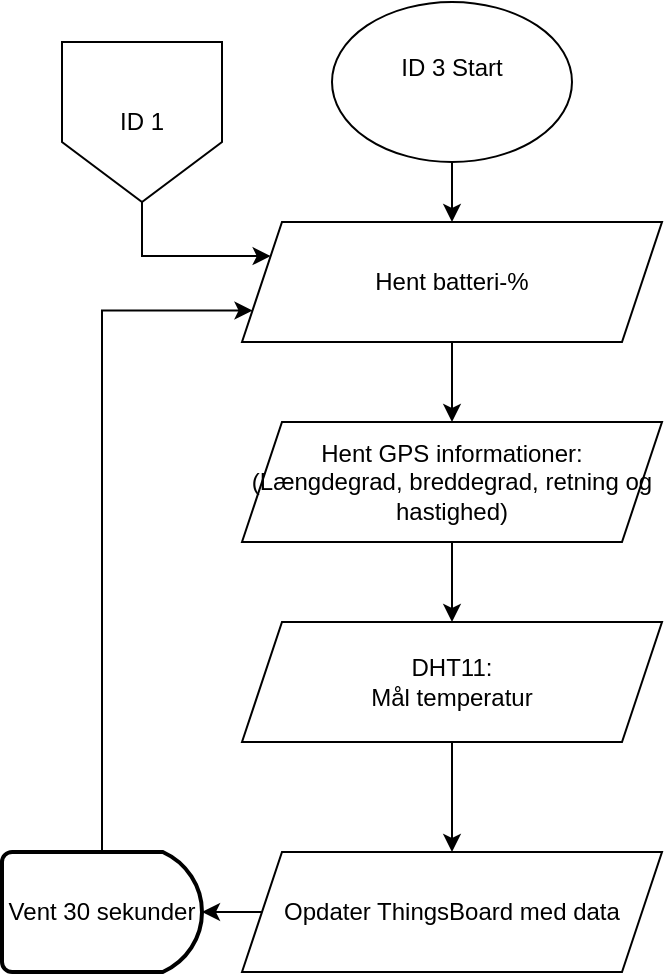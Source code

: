 <mxfile version="25.0.1">
  <diagram name="Side-1" id="q0ZUMYnR-T5BMUQJpofd">
    <mxGraphModel dx="398" dy="454" grid="1" gridSize="10" guides="1" tooltips="1" connect="1" arrows="1" fold="1" page="1" pageScale="1" pageWidth="10" pageHeight="10" math="0" shadow="0">
      <root>
        <mxCell id="0" />
        <mxCell id="1" parent="0" />
        <mxCell id="8Ck_iy74A5BxxzvG4s4q-22" value="" style="edgeStyle=orthogonalEdgeStyle;rounded=0;orthogonalLoop=1;jettySize=auto;html=1;" parent="1" source="8Ck_iy74A5BxxzvG4s4q-23" target="8Ck_iy74A5BxxzvG4s4q-24" edge="1">
          <mxGeometry relative="1" as="geometry" />
        </mxCell>
        <mxCell id="8Ck_iy74A5BxxzvG4s4q-23" value="ID 3 Start&lt;div&gt;&lt;br&gt;&lt;/div&gt;" style="ellipse;whiteSpace=wrap;html=1;" parent="1" vertex="1">
          <mxGeometry x="345" y="140" width="120" height="80" as="geometry" />
        </mxCell>
        <mxCell id="8Ck_iy74A5BxxzvG4s4q-24" value="Hent batteri-%" style="shape=parallelogram;perimeter=parallelogramPerimeter;whiteSpace=wrap;html=1;fixedSize=1;rounded=0;" parent="1" vertex="1">
          <mxGeometry x="300" y="250" width="210" height="60" as="geometry" />
        </mxCell>
        <mxCell id="8Ck_iy74A5BxxzvG4s4q-27" style="edgeStyle=orthogonalEdgeStyle;rounded=0;orthogonalLoop=1;jettySize=auto;html=1;entryX=0;entryY=0.75;entryDx=0;entryDy=0;exitX=0.5;exitY=0;exitDx=0;exitDy=0;exitPerimeter=0;" parent="1" target="8Ck_iy74A5BxxzvG4s4q-24" edge="1" source="8Ck_iy74A5BxxzvG4s4q-37">
          <mxGeometry relative="1" as="geometry">
            <Array as="points">
              <mxPoint x="230" y="294" />
            </Array>
            <mxPoint x="200" y="688" as="sourcePoint" />
            <mxPoint x="285.25" y="304.25" as="targetPoint" />
          </mxGeometry>
        </mxCell>
        <mxCell id="8Ck_iy74A5BxxzvG4s4q-28" value="" style="edgeStyle=orthogonalEdgeStyle;rounded=0;orthogonalLoop=1;jettySize=auto;html=1;entryX=0.5;entryY=0;entryDx=0;entryDy=0;" parent="1" source="8Ck_iy74A5BxxzvG4s4q-29" target="YR15I3tCYnaWCjYJKTpO-4" edge="1">
          <mxGeometry relative="1" as="geometry">
            <mxPoint x="405" y="550" as="targetPoint" />
          </mxGeometry>
        </mxCell>
        <mxCell id="8Ck_iy74A5BxxzvG4s4q-29" value="&lt;div&gt;DHT11:&lt;/div&gt;&lt;div&gt;Mål temperatur&lt;br&gt;&lt;/div&gt;" style="shape=parallelogram;perimeter=parallelogramPerimeter;whiteSpace=wrap;html=1;fixedSize=1;rounded=0;" parent="1" vertex="1">
          <mxGeometry x="300" y="450" width="210" height="60" as="geometry" />
        </mxCell>
        <mxCell id="-BcAjHFUTtOxM1trTqDx-1" style="edgeStyle=orthogonalEdgeStyle;rounded=0;orthogonalLoop=1;jettySize=auto;html=1;exitX=0.5;exitY=1;exitDx=0;exitDy=0;entryX=0;entryY=0.25;entryDx=0;entryDy=0;" edge="1" parent="1" source="8Ck_iy74A5BxxzvG4s4q-31" target="8Ck_iy74A5BxxzvG4s4q-24">
          <mxGeometry relative="1" as="geometry">
            <Array as="points">
              <mxPoint x="250" y="267" />
            </Array>
          </mxGeometry>
        </mxCell>
        <mxCell id="8Ck_iy74A5BxxzvG4s4q-31" value="ID 1" style="shape=offPageConnector;whiteSpace=wrap;html=1;" parent="1" vertex="1">
          <mxGeometry x="210" y="160" width="80" height="80" as="geometry" />
        </mxCell>
        <mxCell id="8Ck_iy74A5BxxzvG4s4q-32" value="" style="edgeStyle=orthogonalEdgeStyle;rounded=0;orthogonalLoop=1;jettySize=auto;html=1;" parent="1" source="8Ck_iy74A5BxxzvG4s4q-33" target="8Ck_iy74A5BxxzvG4s4q-29" edge="1">
          <mxGeometry relative="1" as="geometry" />
        </mxCell>
        <mxCell id="8Ck_iy74A5BxxzvG4s4q-33" value="Hent GPS informationer:&lt;br&gt;(Længdegrad, breddegrad, retning og hastighed)" style="shape=parallelogram;perimeter=parallelogramPerimeter;whiteSpace=wrap;html=1;fixedSize=1;" parent="1" vertex="1">
          <mxGeometry x="300" y="350" width="210" height="60" as="geometry" />
        </mxCell>
        <mxCell id="8Ck_iy74A5BxxzvG4s4q-37" value="Vent 30 sekunder" style="strokeWidth=2;html=1;shape=mxgraph.flowchart.delay;whiteSpace=wrap;" parent="1" vertex="1">
          <mxGeometry x="180" y="565" width="100" height="60" as="geometry" />
        </mxCell>
        <mxCell id="8Ck_iy74A5BxxzvG4s4q-40" value="" style="edgeStyle=orthogonalEdgeStyle;rounded=0;orthogonalLoop=1;jettySize=auto;html=1;" parent="1" source="8Ck_iy74A5BxxzvG4s4q-24" target="8Ck_iy74A5BxxzvG4s4q-33" edge="1">
          <mxGeometry relative="1" as="geometry" />
        </mxCell>
        <mxCell id="YR15I3tCYnaWCjYJKTpO-4" value="Opdater ThingsBoard med data" style="shape=parallelogram;perimeter=parallelogramPerimeter;whiteSpace=wrap;html=1;fixedSize=1;rounded=0;" parent="1" vertex="1">
          <mxGeometry x="300" y="565" width="210" height="60" as="geometry" />
        </mxCell>
        <mxCell id="-BcAjHFUTtOxM1trTqDx-2" style="edgeStyle=orthogonalEdgeStyle;rounded=0;orthogonalLoop=1;jettySize=auto;html=1;exitX=0;exitY=0.5;exitDx=0;exitDy=0;entryX=1;entryY=0.5;entryDx=0;entryDy=0;entryPerimeter=0;" edge="1" parent="1" source="YR15I3tCYnaWCjYJKTpO-4" target="8Ck_iy74A5BxxzvG4s4q-37">
          <mxGeometry relative="1" as="geometry" />
        </mxCell>
      </root>
    </mxGraphModel>
  </diagram>
</mxfile>
